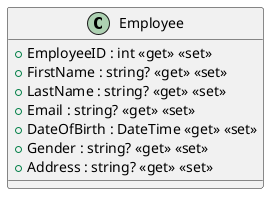 @startuml
class Employee {
    + EmployeeID : int <<get>> <<set>>
    + FirstName : string? <<get>> <<set>>
    + LastName : string? <<get>> <<set>>
    + Email : string? <<get>> <<set>>
    + DateOfBirth : DateTime <<get>> <<set>>
    + Gender : string? <<get>> <<set>>
    + Address : string? <<get>> <<set>>
}
@enduml
